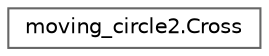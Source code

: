 digraph "Graphical Class Hierarchy"
{
 // LATEX_PDF_SIZE
  bgcolor="transparent";
  edge [fontname=Helvetica,fontsize=10,labelfontname=Helvetica,labelfontsize=10];
  node [fontname=Helvetica,fontsize=10,shape=box,height=0.2,width=0.4];
  rankdir="LR";
  Node0 [id="Node000000",label="moving_circle2.Cross",height=0.2,width=0.4,color="grey40", fillcolor="white", style="filled",URL="$classmoving__circle2_1_1_cross.html",tooltip=" "];
}
